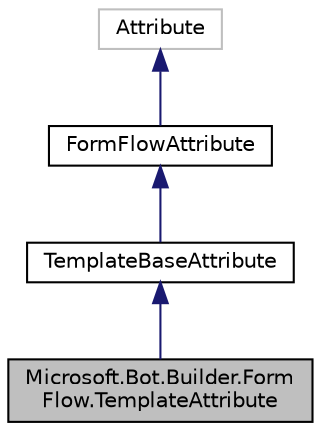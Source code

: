 digraph "Microsoft.Bot.Builder.FormFlow.TemplateAttribute"
{
  edge [fontname="Helvetica",fontsize="10",labelfontname="Helvetica",labelfontsize="10"];
  node [fontname="Helvetica",fontsize="10",shape=record];
  Node1 [label="Microsoft.Bot.Builder.Form\lFlow.TemplateAttribute",height=0.2,width=0.4,color="black", fillcolor="grey75", style="filled", fontcolor="black"];
  Node2 -> Node1 [dir="back",color="midnightblue",fontsize="10",style="solid",fontname="Helvetica"];
  Node2 [label="TemplateBaseAttribute",height=0.2,width=0.4,color="black", fillcolor="white", style="filled",URL="$d7/d48/class_microsoft_1_1_bot_1_1_builder_1_1_form_flow_1_1_advanced_1_1_template_base_attribute.html",tooltip="Abstract base class used by all attributes that use Pattern Language. "];
  Node3 -> Node2 [dir="back",color="midnightblue",fontsize="10",style="solid",fontname="Helvetica"];
  Node3 [label="FormFlowAttribute",height=0.2,width=0.4,color="black", fillcolor="white", style="filled",URL="$d2/deb/class_microsoft_1_1_bot_1_1_builder_1_1_form_flow_1_1_form_flow_attribute.html",tooltip="Abstract base class for FormFlow attributes. "];
  Node4 -> Node3 [dir="back",color="midnightblue",fontsize="10",style="solid",fontname="Helvetica"];
  Node4 [label="Attribute",height=0.2,width=0.4,color="grey75", fillcolor="white", style="filled"];
}
